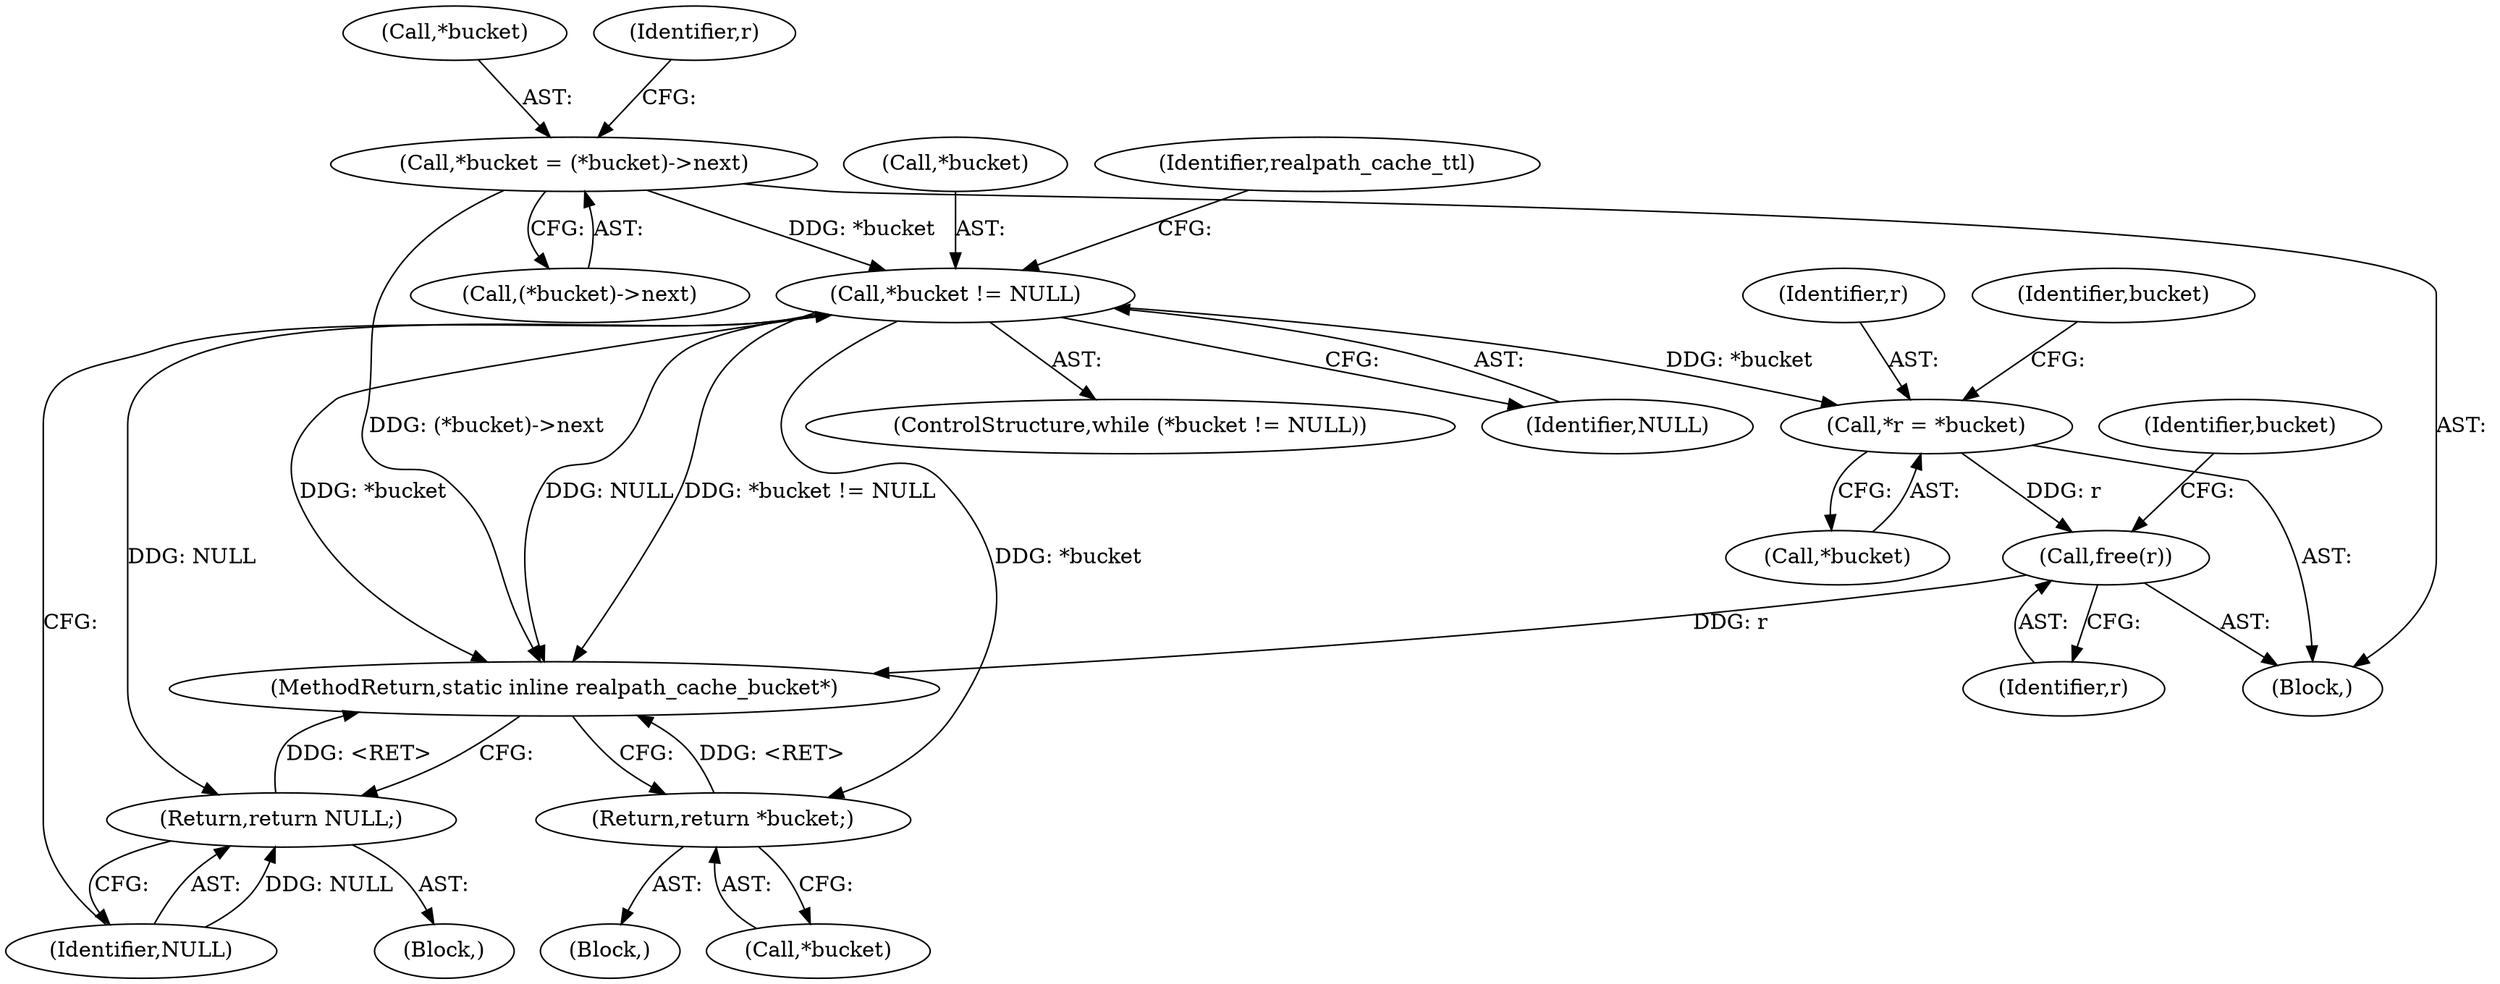digraph "0_php_0218acb7e756a469099c4ccfb22bce6c2bd1ef87_0@pointer" {
"1000131" [label="(Call,*bucket != NULL)"];
"1000152" [label="(Call,*bucket = (*bucket)->next)"];
"1000148" [label="(Call,*r = *bucket)"];
"1000198" [label="(Call,free(r))"];
"1000226" [label="(Return,return *bucket;)"];
"1000238" [label="(Return,return NULL;)"];
"1000133" [label="(Identifier,bucket)"];
"1000154" [label="(Identifier,bucket)"];
"1000148" [label="(Call,*r = *bucket)"];
"1000238" [label="(Return,return NULL;)"];
"1000155" [label="(Call,(*bucket)->next)"];
"1000139" [label="(Identifier,realpath_cache_ttl)"];
"1000130" [label="(ControlStructure,while (*bucket != NULL))"];
"1000240" [label="(MethodReturn,static inline realpath_cache_bucket*)"];
"1000152" [label="(Call,*bucket = (*bucket)->next)"];
"1000146" [label="(Block,)"];
"1000153" [label="(Call,*bucket)"];
"1000132" [label="(Call,*bucket)"];
"1000149" [label="(Identifier,r)"];
"1000199" [label="(Identifier,r)"];
"1000225" [label="(Block,)"];
"1000162" [label="(Identifier,r)"];
"1000131" [label="(Call,*bucket != NULL)"];
"1000107" [label="(Block,)"];
"1000150" [label="(Call,*bucket)"];
"1000239" [label="(Identifier,NULL)"];
"1000226" [label="(Return,return *bucket;)"];
"1000227" [label="(Call,*bucket)"];
"1000134" [label="(Identifier,NULL)"];
"1000198" [label="(Call,free(r))"];
"1000131" -> "1000130"  [label="AST: "];
"1000131" -> "1000134"  [label="CFG: "];
"1000132" -> "1000131"  [label="AST: "];
"1000134" -> "1000131"  [label="AST: "];
"1000139" -> "1000131"  [label="CFG: "];
"1000239" -> "1000131"  [label="CFG: "];
"1000131" -> "1000240"  [label="DDG: *bucket"];
"1000131" -> "1000240"  [label="DDG: NULL"];
"1000131" -> "1000240"  [label="DDG: *bucket != NULL"];
"1000152" -> "1000131"  [label="DDG: *bucket"];
"1000131" -> "1000148"  [label="DDG: *bucket"];
"1000131" -> "1000226"  [label="DDG: *bucket"];
"1000131" -> "1000238"  [label="DDG: NULL"];
"1000152" -> "1000146"  [label="AST: "];
"1000152" -> "1000155"  [label="CFG: "];
"1000153" -> "1000152"  [label="AST: "];
"1000155" -> "1000152"  [label="AST: "];
"1000162" -> "1000152"  [label="CFG: "];
"1000152" -> "1000240"  [label="DDG: (*bucket)->next"];
"1000148" -> "1000146"  [label="AST: "];
"1000148" -> "1000150"  [label="CFG: "];
"1000149" -> "1000148"  [label="AST: "];
"1000150" -> "1000148"  [label="AST: "];
"1000154" -> "1000148"  [label="CFG: "];
"1000148" -> "1000198"  [label="DDG: r"];
"1000198" -> "1000146"  [label="AST: "];
"1000198" -> "1000199"  [label="CFG: "];
"1000199" -> "1000198"  [label="AST: "];
"1000133" -> "1000198"  [label="CFG: "];
"1000198" -> "1000240"  [label="DDG: r"];
"1000226" -> "1000225"  [label="AST: "];
"1000226" -> "1000227"  [label="CFG: "];
"1000227" -> "1000226"  [label="AST: "];
"1000240" -> "1000226"  [label="CFG: "];
"1000226" -> "1000240"  [label="DDG: <RET>"];
"1000238" -> "1000107"  [label="AST: "];
"1000238" -> "1000239"  [label="CFG: "];
"1000239" -> "1000238"  [label="AST: "];
"1000240" -> "1000238"  [label="CFG: "];
"1000238" -> "1000240"  [label="DDG: <RET>"];
"1000239" -> "1000238"  [label="DDG: NULL"];
}
